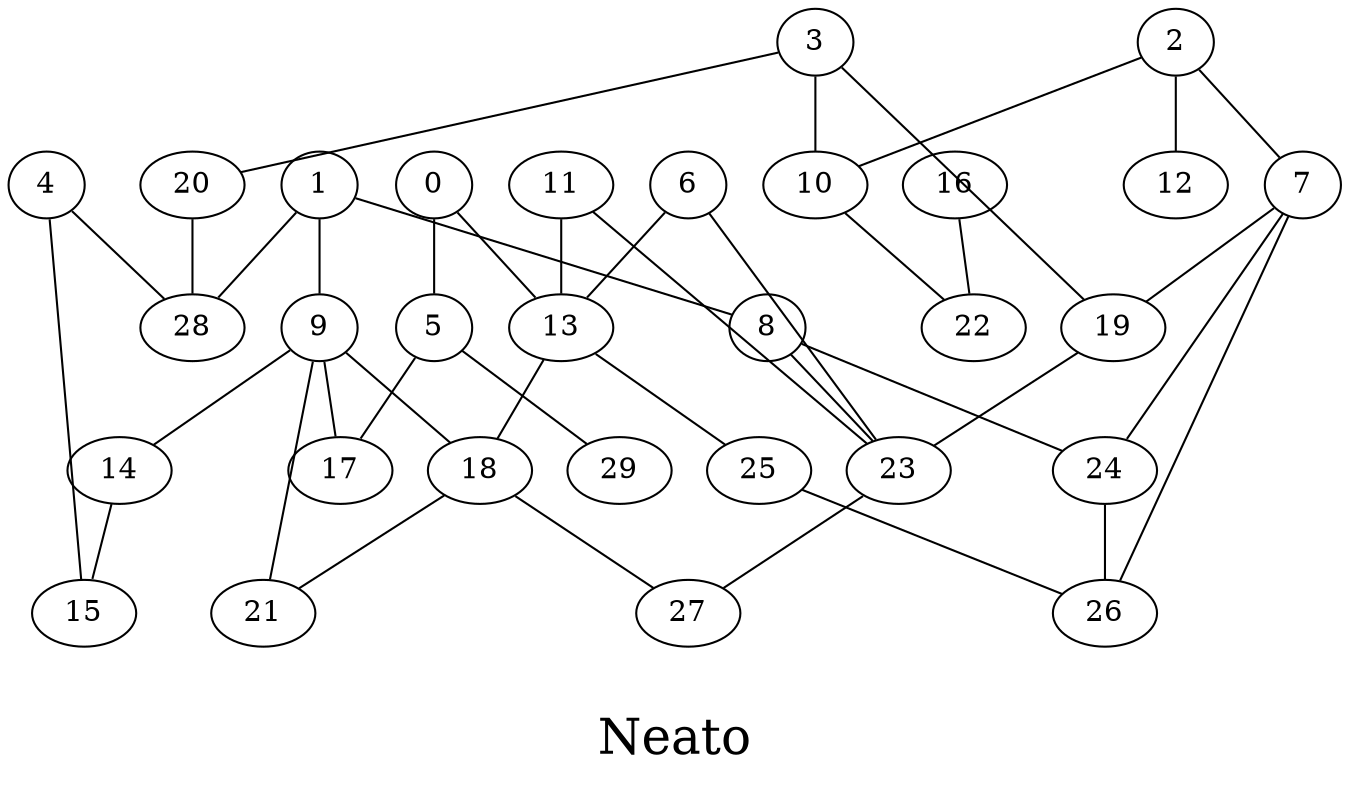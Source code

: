 /*****
Neato
*****/

graph G {
  graph [splines=false overlap=false]
  node  [shape=ellipse, width=0.3, height=0.3]
  0 ;
  1 ;
  2 ;
  3 ;
  4 ;
  5 ;
  6 ;
  7 ;
  8 ;
  9 ;
  10 ;
  11 ;
  12 ;
  13 ;
  14 ;
  15 ;
  16 ;
  17 ;
  18 ;
  19 ;
  20 ;
  21 ;
  22 ;
  23 ;
  24 ;
  25 ;
  26 ;
  27 ;
  28 ;
  29 ;
  0 -- 5;
  0 -- 13;
  1 -- 8;
  1 -- 9;
  1 -- 28;
  2 -- 7;
  2 -- 10;
  2 -- 12;
  3 -- 10;
  3 -- 19;
  3 -- 20;
  4 -- 15;
  4 -- 28;
  5 -- 17;
  5 -- 29;
  6 -- 13;
  6 -- 23;
  7 -- 19;
  7 -- 24;
  7 -- 26;
  8 -- 23;
  8 -- 24;
  9 -- 14;
  9 -- 17;
  9 -- 18;
  9 -- 21;
  10 -- 22;
  11 -- 13;
  11 -- 23;
  13 -- 18;
  13 -- 25;
  14 -- 15;
  16 -- 22;
  18 -- 21;
  18 -- 27;
  19 -- 23;
  20 -- 28;
  23 -- 27;
  24 -- 26;
  25 -- 26;
  label = "\nNeato\n";  fontsize=24;
}
